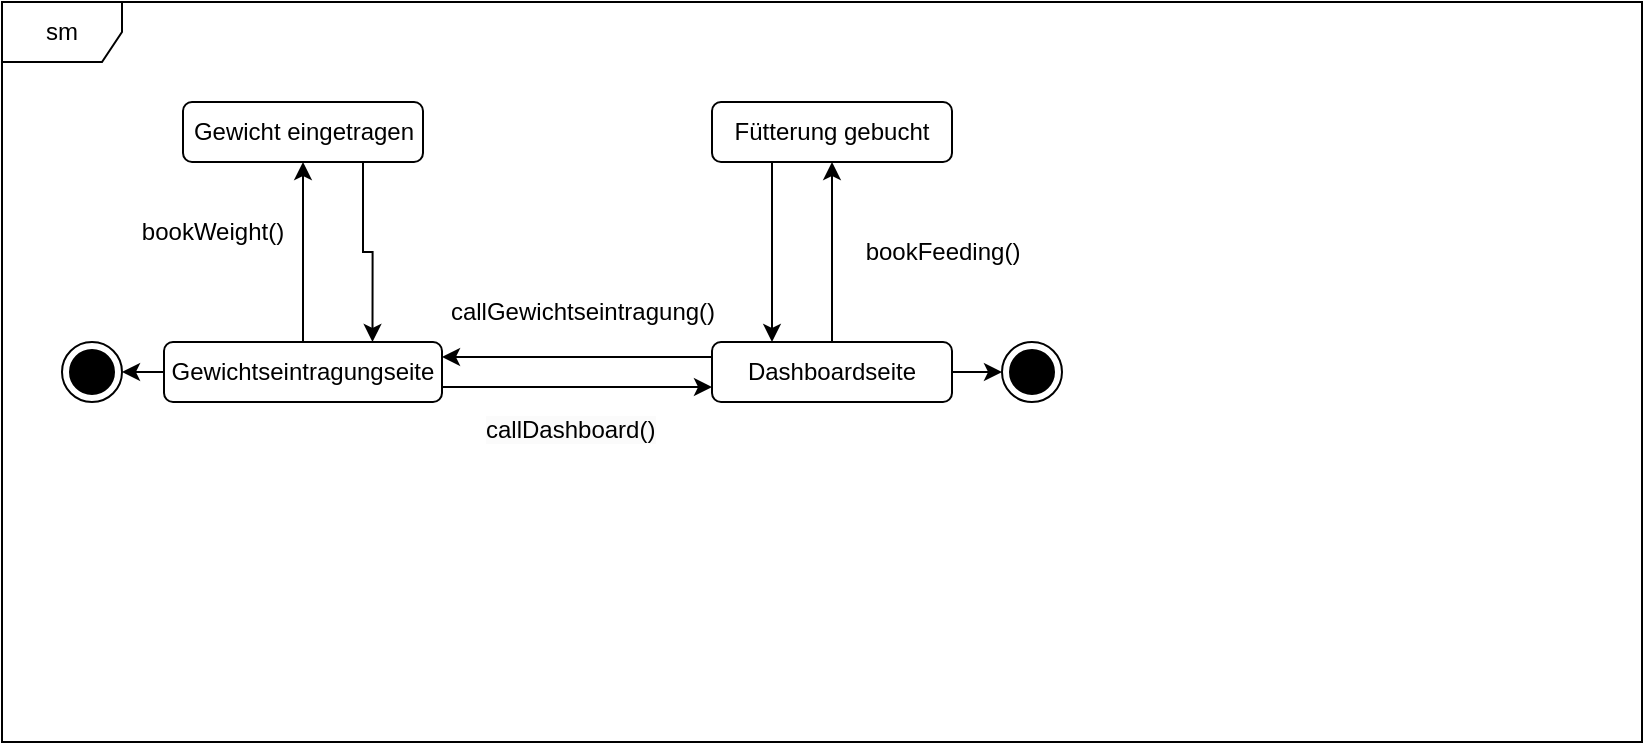 <mxfile version="24.0.5" type="device">
  <diagram name="Seite-1" id="apvOrWdnh85U-YdVcC8e">
    <mxGraphModel dx="1002" dy="543" grid="1" gridSize="10" guides="1" tooltips="1" connect="1" arrows="1" fold="1" page="1" pageScale="1" pageWidth="1169" pageHeight="827" math="0" shadow="0">
      <root>
        <mxCell id="0" />
        <mxCell id="1" parent="0" />
        <mxCell id="eKKNuJVC5WugXCJl4W6h-16" style="edgeStyle=orthogonalEdgeStyle;rounded=0;orthogonalLoop=1;jettySize=auto;html=1;exitX=0;exitY=0.25;exitDx=0;exitDy=0;entryX=1;entryY=0.25;entryDx=0;entryDy=0;" parent="1" source="eKKNuJVC5WugXCJl4W6h-7" target="eKKNuJVC5WugXCJl4W6h-10" edge="1">
          <mxGeometry relative="1" as="geometry">
            <mxPoint x="374" y="276.5" as="sourcePoint" />
          </mxGeometry>
        </mxCell>
        <mxCell id="CtdCvsQSTUsW4U2CQZTk-7" style="edgeStyle=orthogonalEdgeStyle;rounded=0;orthogonalLoop=1;jettySize=auto;html=1;exitX=1;exitY=0.5;exitDx=0;exitDy=0;entryX=0;entryY=0.5;entryDx=0;entryDy=0;" edge="1" parent="1" source="eKKNuJVC5WugXCJl4W6h-7" target="CtdCvsQSTUsW4U2CQZTk-6">
          <mxGeometry relative="1" as="geometry" />
        </mxCell>
        <mxCell id="CtdCvsQSTUsW4U2CQZTk-9" style="edgeStyle=orthogonalEdgeStyle;rounded=0;orthogonalLoop=1;jettySize=auto;html=1;exitX=0.5;exitY=0;exitDx=0;exitDy=0;entryX=0.5;entryY=1;entryDx=0;entryDy=0;" edge="1" parent="1" source="eKKNuJVC5WugXCJl4W6h-7" target="CtdCvsQSTUsW4U2CQZTk-8">
          <mxGeometry relative="1" as="geometry" />
        </mxCell>
        <mxCell id="eKKNuJVC5WugXCJl4W6h-7" value="Dashboardseite" style="rounded=1;whiteSpace=wrap;html=1;" parent="1" vertex="1">
          <mxGeometry x="395" y="270" width="120" height="30" as="geometry" />
        </mxCell>
        <mxCell id="eKKNuJVC5WugXCJl4W6h-31" style="edgeStyle=orthogonalEdgeStyle;rounded=0;orthogonalLoop=1;jettySize=auto;html=1;exitX=0;exitY=0.5;exitDx=0;exitDy=0;entryX=1;entryY=0.5;entryDx=0;entryDy=0;" parent="1" source="eKKNuJVC5WugXCJl4W6h-10" target="eKKNuJVC5WugXCJl4W6h-30" edge="1">
          <mxGeometry relative="1" as="geometry" />
        </mxCell>
        <mxCell id="CtdCvsQSTUsW4U2CQZTk-3" style="edgeStyle=orthogonalEdgeStyle;rounded=0;orthogonalLoop=1;jettySize=auto;html=1;exitX=1;exitY=0.75;exitDx=0;exitDy=0;entryX=0;entryY=0.75;entryDx=0;entryDy=0;" edge="1" parent="1" source="eKKNuJVC5WugXCJl4W6h-10" target="eKKNuJVC5WugXCJl4W6h-7">
          <mxGeometry relative="1" as="geometry" />
        </mxCell>
        <mxCell id="CtdCvsQSTUsW4U2CQZTk-12" style="edgeStyle=orthogonalEdgeStyle;rounded=0;orthogonalLoop=1;jettySize=auto;html=1;exitX=0.5;exitY=0;exitDx=0;exitDy=0;entryX=0.5;entryY=1;entryDx=0;entryDy=0;" edge="1" parent="1" source="eKKNuJVC5WugXCJl4W6h-10" target="CtdCvsQSTUsW4U2CQZTk-11">
          <mxGeometry relative="1" as="geometry" />
        </mxCell>
        <mxCell id="eKKNuJVC5WugXCJl4W6h-10" value="Gewichtseintragungseite" style="rounded=1;whiteSpace=wrap;html=1;" parent="1" vertex="1">
          <mxGeometry x="121" y="270" width="139" height="30" as="geometry" />
        </mxCell>
        <mxCell id="eKKNuJVC5WugXCJl4W6h-30" value="" style="ellipse;html=1;shape=endState;fillColor=#000000;strokeColor=#000000;" parent="1" vertex="1">
          <mxGeometry x="70" y="270" width="30" height="30" as="geometry" />
        </mxCell>
        <mxCell id="eKKNuJVC5WugXCJl4W6h-38" value="callGewichtseintragung()" style="text;html=1;align=center;verticalAlign=middle;resizable=0;points=[];autosize=1;strokeColor=none;fillColor=none;" parent="1" vertex="1">
          <mxGeometry x="250" y="240" width="160" height="30" as="geometry" />
        </mxCell>
        <mxCell id="eKKNuJVC5WugXCJl4W6h-51" value="sm" style="shape=umlFrame;whiteSpace=wrap;html=1;pointerEvents=0;" parent="1" vertex="1">
          <mxGeometry x="40" y="100" width="820" height="370" as="geometry" />
        </mxCell>
        <mxCell id="CtdCvsQSTUsW4U2CQZTk-4" value="&lt;span style=&quot;color: rgb(0, 0, 0); font-family: Helvetica; font-size: 12px; font-style: normal; font-variant-ligatures: normal; font-variant-caps: normal; font-weight: 400; letter-spacing: normal; orphans: 2; text-align: center; text-indent: 0px; text-transform: none; widows: 2; word-spacing: 0px; -webkit-text-stroke-width: 0px; white-space: nowrap; background-color: rgb(251, 251, 251); text-decoration-thickness: initial; text-decoration-style: initial; text-decoration-color: initial; display: inline !important; float: none;&quot;&gt;callDashboard()&lt;/span&gt;" style="text;whiteSpace=wrap;html=1;" vertex="1" parent="1">
          <mxGeometry x="280" y="300" width="100" height="30" as="geometry" />
        </mxCell>
        <mxCell id="CtdCvsQSTUsW4U2CQZTk-6" value="" style="ellipse;html=1;shape=endState;fillColor=#000000;strokeColor=#000000;" vertex="1" parent="1">
          <mxGeometry x="540" y="270" width="30" height="30" as="geometry" />
        </mxCell>
        <mxCell id="CtdCvsQSTUsW4U2CQZTk-15" style="edgeStyle=orthogonalEdgeStyle;rounded=0;orthogonalLoop=1;jettySize=auto;html=1;exitX=0.25;exitY=1;exitDx=0;exitDy=0;entryX=0.25;entryY=0;entryDx=0;entryDy=0;" edge="1" parent="1" source="CtdCvsQSTUsW4U2CQZTk-8" target="eKKNuJVC5WugXCJl4W6h-7">
          <mxGeometry relative="1" as="geometry" />
        </mxCell>
        <mxCell id="CtdCvsQSTUsW4U2CQZTk-8" value="Fütterung gebucht" style="rounded=1;whiteSpace=wrap;html=1;" vertex="1" parent="1">
          <mxGeometry x="395" y="150" width="120" height="30" as="geometry" />
        </mxCell>
        <mxCell id="CtdCvsQSTUsW4U2CQZTk-10" value="bookWeight()" style="text;html=1;align=center;verticalAlign=middle;resizable=0;points=[];autosize=1;strokeColor=none;fillColor=none;" vertex="1" parent="1">
          <mxGeometry x="100" y="200" width="90" height="30" as="geometry" />
        </mxCell>
        <mxCell id="CtdCvsQSTUsW4U2CQZTk-14" style="edgeStyle=orthogonalEdgeStyle;rounded=0;orthogonalLoop=1;jettySize=auto;html=1;exitX=0.75;exitY=1;exitDx=0;exitDy=0;entryX=0.75;entryY=0;entryDx=0;entryDy=0;" edge="1" parent="1" source="CtdCvsQSTUsW4U2CQZTk-11" target="eKKNuJVC5WugXCJl4W6h-10">
          <mxGeometry relative="1" as="geometry" />
        </mxCell>
        <mxCell id="CtdCvsQSTUsW4U2CQZTk-11" value="Gewicht eingetragen" style="rounded=1;whiteSpace=wrap;html=1;" vertex="1" parent="1">
          <mxGeometry x="130.5" y="150" width="120" height="30" as="geometry" />
        </mxCell>
        <mxCell id="CtdCvsQSTUsW4U2CQZTk-13" value="bookFeeding()" style="text;html=1;align=center;verticalAlign=middle;resizable=0;points=[];autosize=1;strokeColor=none;fillColor=none;" vertex="1" parent="1">
          <mxGeometry x="460" y="210" width="100" height="30" as="geometry" />
        </mxCell>
      </root>
    </mxGraphModel>
  </diagram>
</mxfile>
